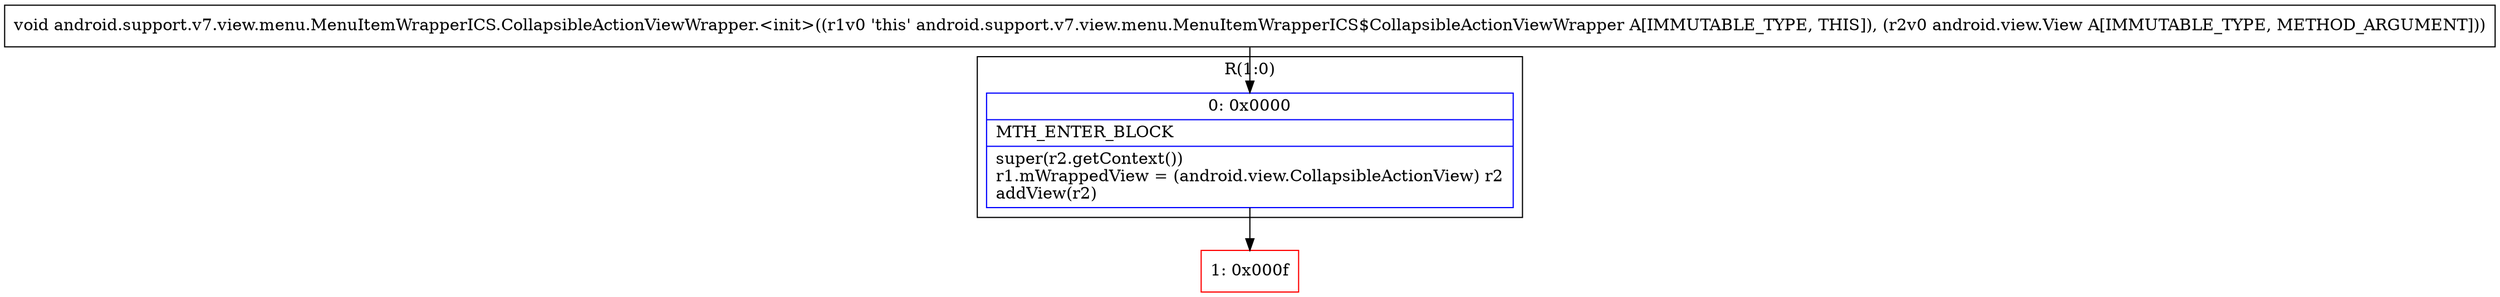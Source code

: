 digraph "CFG forandroid.support.v7.view.menu.MenuItemWrapperICS.CollapsibleActionViewWrapper.\<init\>(Landroid\/view\/View;)V" {
subgraph cluster_Region_1137428014 {
label = "R(1:0)";
node [shape=record,color=blue];
Node_0 [shape=record,label="{0\:\ 0x0000|MTH_ENTER_BLOCK\l|super(r2.getContext())\lr1.mWrappedView = (android.view.CollapsibleActionView) r2\laddView(r2)\l}"];
}
Node_1 [shape=record,color=red,label="{1\:\ 0x000f}"];
MethodNode[shape=record,label="{void android.support.v7.view.menu.MenuItemWrapperICS.CollapsibleActionViewWrapper.\<init\>((r1v0 'this' android.support.v7.view.menu.MenuItemWrapperICS$CollapsibleActionViewWrapper A[IMMUTABLE_TYPE, THIS]), (r2v0 android.view.View A[IMMUTABLE_TYPE, METHOD_ARGUMENT])) }"];
MethodNode -> Node_0;
Node_0 -> Node_1;
}

